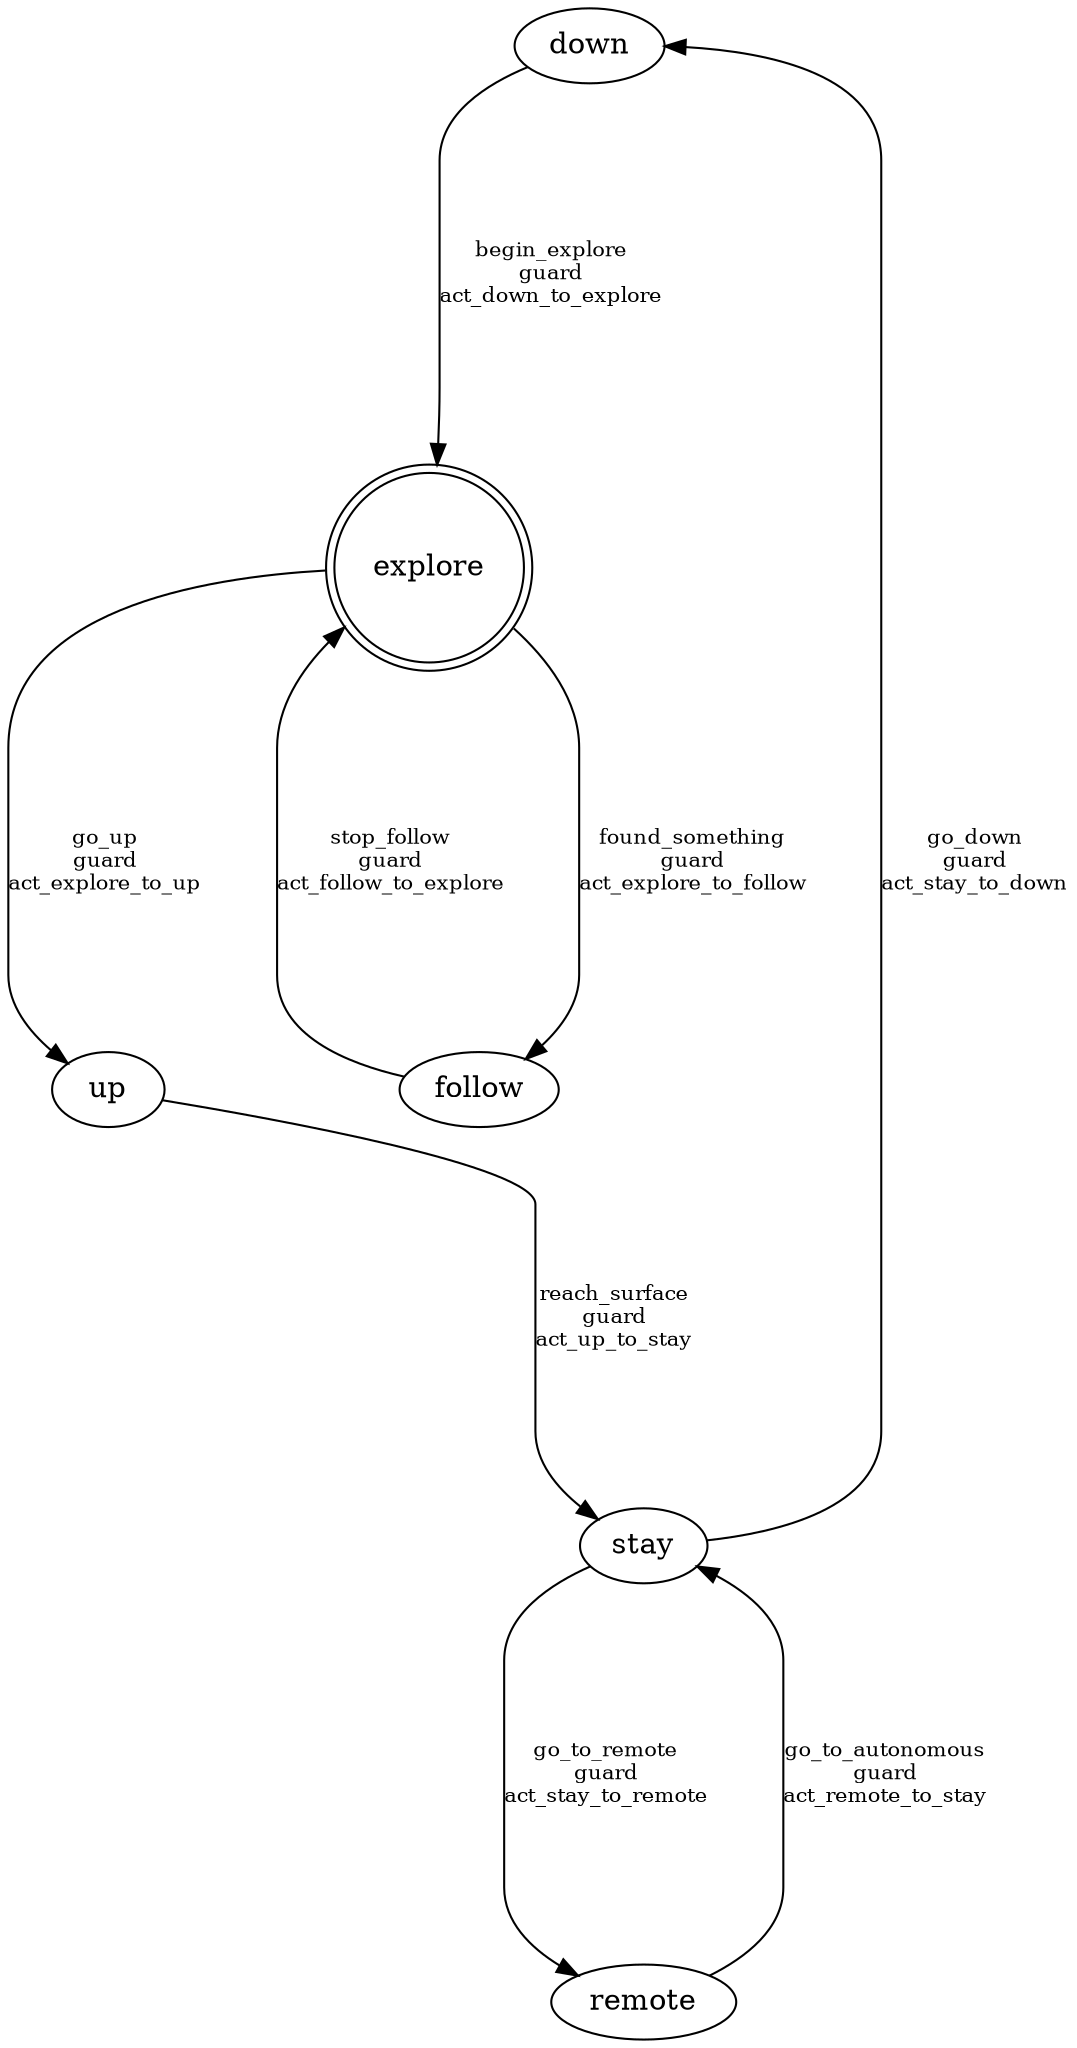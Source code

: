 digraph links {
	edge [fontsize = 10];
	down;
	explore;
	follow;
	remote;
	stay;
	up;
	explore[shape=doublecircle];
	down->explore [label = "begin_explore\nguard\nact_down_to_explore"] [minlen=4]
	explore->follow [label = "found_something\nguard\nact_explore_to_follow"] [minlen=4]
	explore->up [label = "go_up\nguard\nact_explore_to_up"] [minlen=4]
	follow->explore [label = "stop_follow\nguard\nact_follow_to_explore"] [minlen=4]
	remote->stay [label = "go_to_autonomous\nguard\nact_remote_to_stay"] [minlen=4]
	stay->down [label = "go_down\nguard\nact_stay_to_down"] [minlen=4]
	stay->remote [label = "go_to_remote\nguard\nact_stay_to_remote"] [minlen=4]
	up->stay [label = "reach_surface\nguard\nact_up_to_stay"] [minlen=4]
}